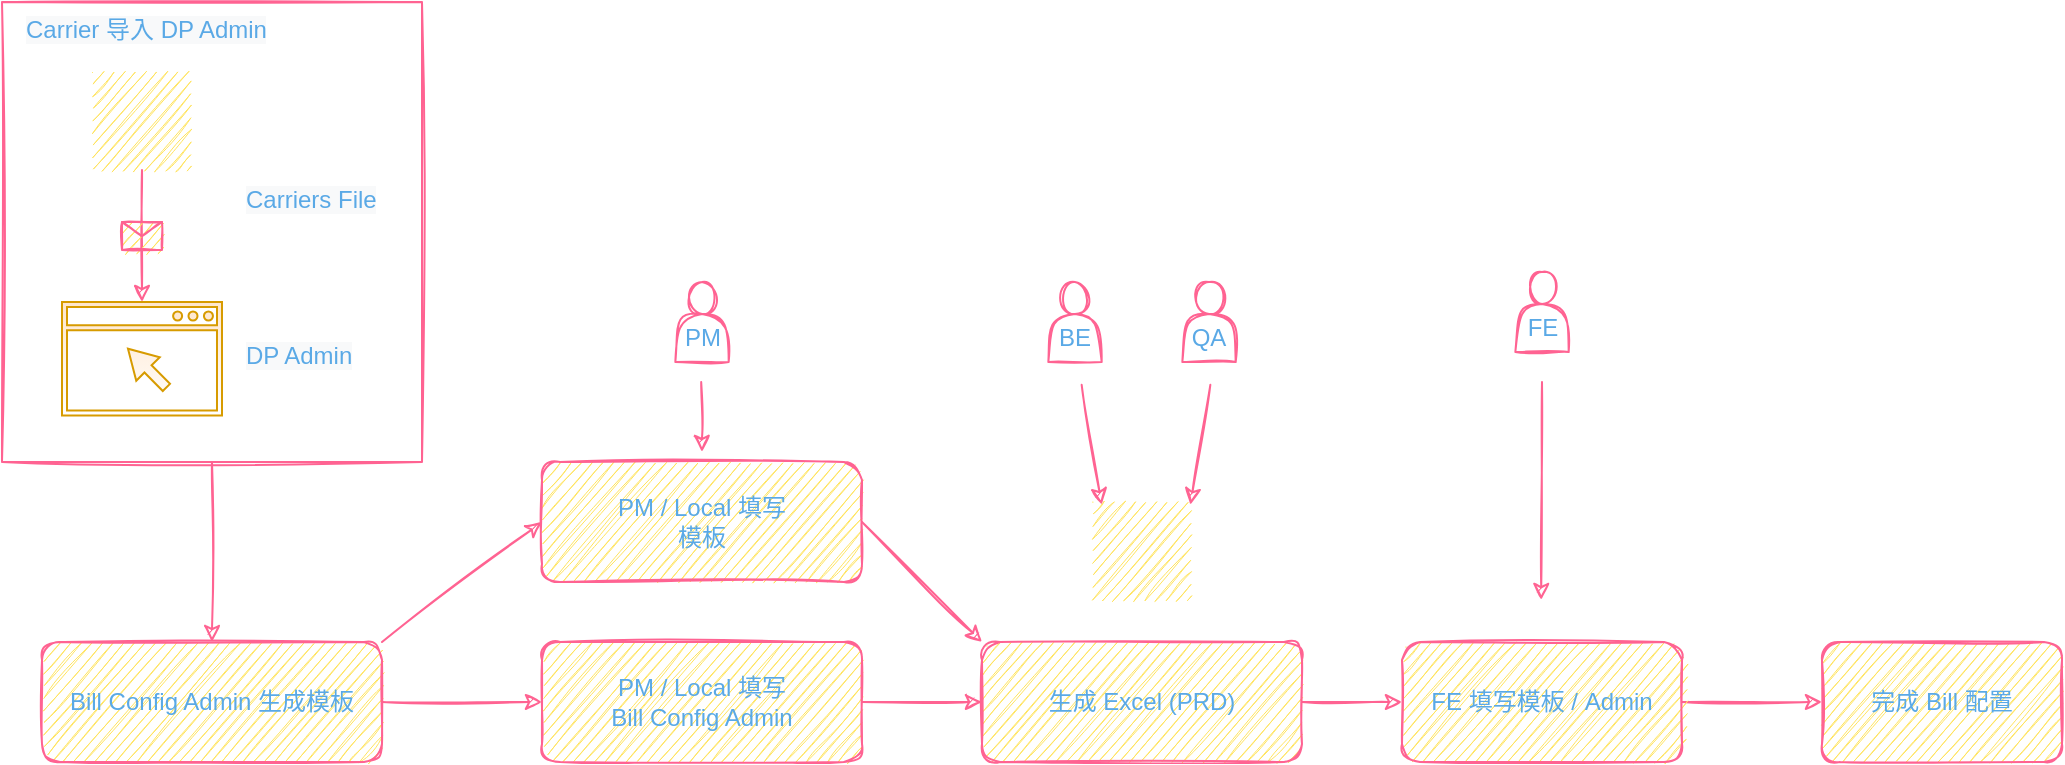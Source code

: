 <mxfile version="20.0.1" type="github">
  <diagram id="C5RBs43oDa-KdzZeNtuy" name="Page-1">
    <mxGraphModel dx="1234" dy="793" grid="1" gridSize="10" guides="1" tooltips="1" connect="1" arrows="1" fold="1" page="1" pageScale="1" pageWidth="827" pageHeight="1169" math="0" shadow="0">
      <root>
        <mxCell id="WIyWlLk6GJQsqaUBKTNV-0" />
        <mxCell id="WIyWlLk6GJQsqaUBKTNV-1" parent="WIyWlLk6GJQsqaUBKTNV-0" />
        <mxCell id="x7Frr8k84MyhuP3hxfto-6" value="" style="rounded=0;whiteSpace=wrap;html=1;sketch=1;fontColor=#5AA9E6;strokeColor=#FF6392;fillColor=none;" parent="WIyWlLk6GJQsqaUBKTNV-1" vertex="1">
          <mxGeometry x="40" y="80" width="210" height="230" as="geometry" />
        </mxCell>
        <mxCell id="x7Frr8k84MyhuP3hxfto-1" style="edgeStyle=orthogonalEdgeStyle;curved=0;rounded=1;sketch=1;orthogonalLoop=1;jettySize=auto;html=1;exitX=0.5;exitY=1;exitDx=0;exitDy=0;entryX=0.5;entryY=0;entryDx=0;entryDy=0;fontColor=#5AA9E6;strokeColor=#FF6392;fillColor=#FFE45E;" parent="WIyWlLk6GJQsqaUBKTNV-1" source="x7Frr8k84MyhuP3hxfto-6" target="x7Frr8k84MyhuP3hxfto-0" edge="1">
          <mxGeometry relative="1" as="geometry">
            <mxPoint x="220" y="260" as="sourcePoint" />
          </mxGeometry>
        </mxCell>
        <mxCell id="x7Frr8k84MyhuP3hxfto-13" style="edgeStyle=orthogonalEdgeStyle;curved=0;rounded=1;sketch=1;orthogonalLoop=1;jettySize=auto;html=1;exitX=1;exitY=0.5;exitDx=0;exitDy=0;fontColor=#5AA9E6;strokeColor=#FF6392;fillColor=#FFE45E;entryX=0;entryY=0.5;entryDx=0;entryDy=0;" parent="WIyWlLk6GJQsqaUBKTNV-1" source="x7Frr8k84MyhuP3hxfto-0" target="x7Frr8k84MyhuP3hxfto-16" edge="1">
          <mxGeometry relative="1" as="geometry">
            <mxPoint x="270" y="429.714" as="targetPoint" />
          </mxGeometry>
        </mxCell>
        <mxCell id="x7Frr8k84MyhuP3hxfto-0" value="Bill Config Admin 生成模板" style="rounded=1;whiteSpace=wrap;html=1;fontSize=12;glass=0;strokeWidth=1;shadow=0;sketch=1;fillColor=#FFE45E;strokeColor=#FF6392;fontColor=#5AA9E6;" parent="WIyWlLk6GJQsqaUBKTNV-1" vertex="1">
          <mxGeometry x="60" y="400" width="170" height="60" as="geometry" />
        </mxCell>
        <mxCell id="x7Frr8k84MyhuP3hxfto-4" value="" style="endArrow=classic;html=1;rounded=1;sketch=1;fontColor=#5AA9E6;strokeColor=#FF6392;fillColor=#FFE45E;curved=0;exitX=0.5;exitY=1;exitDx=0;exitDy=0;" parent="WIyWlLk6GJQsqaUBKTNV-1" source="x7Frr8k84MyhuP3hxfto-45" target="x7Frr8k84MyhuP3hxfto-41" edge="1">
          <mxGeometry relative="1" as="geometry">
            <mxPoint x="145" y="160" as="sourcePoint" />
            <mxPoint x="145" y="230" as="targetPoint" />
          </mxGeometry>
        </mxCell>
        <mxCell id="x7Frr8k84MyhuP3hxfto-5" value="" style="shape=message;html=1;outlineConnect=0;rounded=0;sketch=1;fontColor=#5AA9E6;strokeColor=#FF6392;fillColor=#FFE45E;" parent="x7Frr8k84MyhuP3hxfto-4" vertex="1">
          <mxGeometry width="20" height="14" relative="1" as="geometry">
            <mxPoint x="-10" y="-7" as="offset" />
          </mxGeometry>
        </mxCell>
        <mxCell id="x7Frr8k84MyhuP3hxfto-12" value="&lt;meta charset=&quot;utf-8&quot;&gt;&lt;span style=&quot;color: rgb(90, 169, 230); font-family: Helvetica; font-size: 12px; font-style: normal; font-variant-ligatures: normal; font-variant-caps: normal; font-weight: 400; letter-spacing: normal; orphans: 2; text-align: center; text-indent: 0px; text-transform: none; widows: 2; word-spacing: 0px; -webkit-text-stroke-width: 0px; background-color: rgb(248, 249, 250); text-decoration-thickness: initial; text-decoration-style: initial; text-decoration-color: initial; float: none; display: inline !important;&quot;&gt;Carrier 导入 DP Admin&lt;/span&gt;" style="text;whiteSpace=wrap;html=1;fontColor=#5AA9E6;" parent="WIyWlLk6GJQsqaUBKTNV-1" vertex="1">
          <mxGeometry x="50" y="80" width="150" height="30" as="geometry" />
        </mxCell>
        <mxCell id="x7Frr8k84MyhuP3hxfto-14" value="PM / Local 填写 &lt;br&gt;模板" style="rounded=1;whiteSpace=wrap;html=1;fontSize=12;glass=0;strokeWidth=1;shadow=0;sketch=1;fillColor=#FFE45E;strokeColor=#FF6392;fontColor=#5AA9E6;" parent="WIyWlLk6GJQsqaUBKTNV-1" vertex="1">
          <mxGeometry x="310" y="310" width="160" height="60" as="geometry" />
        </mxCell>
        <mxCell id="x7Frr8k84MyhuP3hxfto-24" style="edgeStyle=orthogonalEdgeStyle;curved=0;rounded=1;sketch=1;orthogonalLoop=1;jettySize=auto;html=1;exitX=1;exitY=0.5;exitDx=0;exitDy=0;entryX=0;entryY=0.5;entryDx=0;entryDy=0;fontColor=#5AA9E6;strokeColor=#FF6392;fillColor=#FFE45E;" parent="WIyWlLk6GJQsqaUBKTNV-1" source="x7Frr8k84MyhuP3hxfto-16" target="x7Frr8k84MyhuP3hxfto-22" edge="1">
          <mxGeometry relative="1" as="geometry" />
        </mxCell>
        <mxCell id="x7Frr8k84MyhuP3hxfto-16" value="PM / Local 填写&lt;br&gt;Bill Config Admin" style="rounded=1;whiteSpace=wrap;html=1;fontSize=12;glass=0;strokeWidth=1;shadow=0;sketch=1;fillColor=#FFE45E;strokeColor=#FF6392;fontColor=#5AA9E6;" parent="WIyWlLk6GJQsqaUBKTNV-1" vertex="1">
          <mxGeometry x="310" y="400" width="160" height="60" as="geometry" />
        </mxCell>
        <mxCell id="x7Frr8k84MyhuP3hxfto-21" value="" style="endArrow=classic;html=1;rounded=1;sketch=1;fontColor=#5AA9E6;strokeColor=#FF6392;fillColor=#FFE45E;curved=0;entryX=0;entryY=0.5;entryDx=0;entryDy=0;exitX=1;exitY=0;exitDx=0;exitDy=0;" parent="WIyWlLk6GJQsqaUBKTNV-1" source="x7Frr8k84MyhuP3hxfto-0" target="x7Frr8k84MyhuP3hxfto-14" edge="1">
          <mxGeometry width="50" height="50" relative="1" as="geometry">
            <mxPoint x="180" y="560" as="sourcePoint" />
            <mxPoint x="230" y="510" as="targetPoint" />
          </mxGeometry>
        </mxCell>
        <mxCell id="x7Frr8k84MyhuP3hxfto-26" value="" style="edgeStyle=orthogonalEdgeStyle;curved=0;rounded=1;sketch=1;orthogonalLoop=1;jettySize=auto;html=1;fontColor=#5AA9E6;strokeColor=#FF6392;fillColor=#FFE45E;" parent="WIyWlLk6GJQsqaUBKTNV-1" source="x7Frr8k84MyhuP3hxfto-22" target="x7Frr8k84MyhuP3hxfto-25" edge="1">
          <mxGeometry relative="1" as="geometry" />
        </mxCell>
        <mxCell id="x7Frr8k84MyhuP3hxfto-22" value="生成 Excel (PRD)" style="rounded=1;whiteSpace=wrap;html=1;fontSize=12;glass=0;strokeWidth=1;shadow=0;sketch=1;fillColor=#FFE45E;strokeColor=#FF6392;fontColor=#5AA9E6;" parent="WIyWlLk6GJQsqaUBKTNV-1" vertex="1">
          <mxGeometry x="530" y="400" width="160" height="60" as="geometry" />
        </mxCell>
        <mxCell id="x7Frr8k84MyhuP3hxfto-23" value="" style="endArrow=classic;html=1;rounded=1;sketch=1;fontColor=#5AA9E6;strokeColor=#FF6392;fillColor=#FFE45E;curved=0;entryX=0;entryY=0;entryDx=0;entryDy=0;exitX=1;exitY=0.5;exitDx=0;exitDy=0;" parent="WIyWlLk6GJQsqaUBKTNV-1" source="x7Frr8k84MyhuP3hxfto-14" target="x7Frr8k84MyhuP3hxfto-22" edge="1">
          <mxGeometry width="50" height="50" relative="1" as="geometry">
            <mxPoint x="240" y="410" as="sourcePoint" />
            <mxPoint x="320" y="350" as="targetPoint" />
          </mxGeometry>
        </mxCell>
        <mxCell id="x7Frr8k84MyhuP3hxfto-32" value="" style="edgeStyle=orthogonalEdgeStyle;curved=0;rounded=1;sketch=1;orthogonalLoop=1;jettySize=auto;html=1;fontColor=#5AA9E6;strokeColor=#FF6392;fillColor=#FFE45E;" parent="WIyWlLk6GJQsqaUBKTNV-1" source="x7Frr8k84MyhuP3hxfto-25" target="x7Frr8k84MyhuP3hxfto-31" edge="1">
          <mxGeometry relative="1" as="geometry" />
        </mxCell>
        <mxCell id="x7Frr8k84MyhuP3hxfto-25" value="FE 填写模板 / Admin" style="fillColor=#FFE45E;strokeColor=#FF6392;fontColor=#5AA9E6;rounded=1;glass=0;strokeWidth=1;shadow=0;sketch=1;align=center;whiteSpace=wrap;html=1;labelBackgroundColor=none;labelBorderColor=none;" parent="WIyWlLk6GJQsqaUBKTNV-1" vertex="1">
          <mxGeometry x="740" y="400" width="140" height="60" as="geometry" />
        </mxCell>
        <mxCell id="x7Frr8k84MyhuP3hxfto-31" value="完成 Bill 配置" style="whiteSpace=wrap;html=1;fillColor=#FFE45E;strokeColor=#FF6392;fontColor=#5AA9E6;rounded=1;glass=0;strokeWidth=1;shadow=0;sketch=1;labelBackgroundColor=none;labelBorderColor=none;" parent="WIyWlLk6GJQsqaUBKTNV-1" vertex="1">
          <mxGeometry x="950" y="400" width="120" height="60" as="geometry" />
        </mxCell>
        <mxCell id="x7Frr8k84MyhuP3hxfto-33" value="&lt;br&gt;QA" style="shape=actor;whiteSpace=wrap;html=1;rounded=0;labelBackgroundColor=none;labelBorderColor=none;sketch=1;fontColor=#5AA9E6;strokeColor=#FF6392;fillColor=none;" parent="WIyWlLk6GJQsqaUBKTNV-1" vertex="1">
          <mxGeometry x="630.17" y="220" width="26.67" height="40" as="geometry" />
        </mxCell>
        <mxCell id="x7Frr8k84MyhuP3hxfto-41" value="" style="sketch=0;pointerEvents=1;shadow=0;dashed=0;html=1;strokeColor=#d79b00;fillColor=#ffe6cc;aspect=fixed;labelPosition=center;verticalLabelPosition=bottom;verticalAlign=top;align=center;outlineConnect=0;shape=mxgraph.vvd.web_browser;rounded=0;labelBackgroundColor=none;labelBorderColor=none;fontSize=12;gradientColor=#ffffff;" parent="WIyWlLk6GJQsqaUBKTNV-1" vertex="1">
          <mxGeometry x="70" y="230" width="80" height="56.8" as="geometry" />
        </mxCell>
        <mxCell id="x7Frr8k84MyhuP3hxfto-43" value="&lt;span style=&quot;color: rgb(90, 169, 230); font-family: Helvetica; font-size: 12px; font-style: normal; font-variant-ligatures: normal; font-variant-caps: normal; font-weight: 400; letter-spacing: normal; orphans: 2; text-align: center; text-indent: 0px; text-transform: none; widows: 2; word-spacing: 0px; -webkit-text-stroke-width: 0px; background-color: rgb(248, 249, 250); text-decoration-thickness: initial; text-decoration-style: initial; text-decoration-color: initial; float: none; display: inline !important;&quot;&gt;DP Admin&lt;br&gt;&lt;/span&gt;" style="text;whiteSpace=wrap;html=1;fontColor=#5AA9E6;" parent="WIyWlLk6GJQsqaUBKTNV-1" vertex="1">
          <mxGeometry x="160" y="243.4" width="60" height="30" as="geometry" />
        </mxCell>
        <mxCell id="x7Frr8k84MyhuP3hxfto-45" value="" style="shape=image;html=1;verticalAlign=top;verticalLabelPosition=bottom;labelBackgroundColor=#ffffff;imageAspect=0;aspect=fixed;image=https://cdn0.iconfinder.com/data/icons/logos-brands/24/logo_brand_brands_logos_excel-128.png;rounded=0;labelBorderColor=none;sketch=1;fontSize=12;fontColor=#5AA9E6;strokeColor=#FF6392;fillColor=none;gradientColor=#ffffff;imageBackground=#FFE45E;imageBorder=none;fillStyle=auto;" parent="WIyWlLk6GJQsqaUBKTNV-1" vertex="1">
          <mxGeometry x="85.5" y="115" width="49" height="49" as="geometry" />
        </mxCell>
        <mxCell id="x7Frr8k84MyhuP3hxfto-46" value="&lt;span style=&quot;color: rgb(90, 169, 230); font-family: Helvetica; font-size: 12px; font-style: normal; font-variant-ligatures: normal; font-variant-caps: normal; font-weight: 400; letter-spacing: normal; orphans: 2; text-align: center; text-indent: 0px; text-transform: none; widows: 2; word-spacing: 0px; -webkit-text-stroke-width: 0px; background-color: rgb(248, 249, 250); text-decoration-thickness: initial; text-decoration-style: initial; text-decoration-color: initial; float: none; display: inline !important;&quot;&gt;Carriers File&lt;/span&gt;" style="text;whiteSpace=wrap;html=1;fontColor=#5AA9E6;" parent="WIyWlLk6GJQsqaUBKTNV-1" vertex="1">
          <mxGeometry x="160" y="164.5" width="130" height="30" as="geometry" />
        </mxCell>
        <mxCell id="x7Frr8k84MyhuP3hxfto-47" value="&lt;br&gt;BE" style="shape=actor;whiteSpace=wrap;html=1;rounded=0;labelBackgroundColor=none;labelBorderColor=none;sketch=1;fontColor=#5AA9E6;strokeColor=#FF6392;fillColor=none;" parent="WIyWlLk6GJQsqaUBKTNV-1" vertex="1">
          <mxGeometry x="563.17" y="220" width="26.67" height="40" as="geometry" />
        </mxCell>
        <mxCell id="x7Frr8k84MyhuP3hxfto-53" value="" style="endArrow=classic;html=1;rounded=1;sketch=1;fontSize=12;fontColor=#5AA9E6;strokeColor=#FF6392;fillColor=#FFE45E;curved=0;" parent="WIyWlLk6GJQsqaUBKTNV-1" edge="1">
          <mxGeometry width="50" height="50" relative="1" as="geometry">
            <mxPoint x="579.84" y="271.4" as="sourcePoint" />
            <mxPoint x="589.84" y="331.4" as="targetPoint" />
          </mxGeometry>
        </mxCell>
        <mxCell id="x7Frr8k84MyhuP3hxfto-54" value="" style="endArrow=classic;html=1;rounded=1;sketch=1;fontSize=12;fontColor=#5AA9E6;strokeColor=#FF6392;fillColor=#FFE45E;curved=0;" parent="WIyWlLk6GJQsqaUBKTNV-1" edge="1">
          <mxGeometry width="50" height="50" relative="1" as="geometry">
            <mxPoint x="644.17" y="271.4" as="sourcePoint" />
            <mxPoint x="634.17" y="331.4" as="targetPoint" />
          </mxGeometry>
        </mxCell>
        <mxCell id="x7Frr8k84MyhuP3hxfto-55" value="" style="shape=image;html=1;verticalAlign=top;verticalLabelPosition=bottom;labelBackgroundColor=#ffffff;imageAspect=0;aspect=fixed;image=https://cdn0.iconfinder.com/data/icons/logos-brands/24/logo_brand_brands_logos_excel-128.png;rounded=0;labelBorderColor=none;sketch=1;fontSize=12;fontColor=#5AA9E6;strokeColor=#FF6392;fillColor=none;gradientColor=#ffffff;imageBackground=#FFE45E;imageBorder=none;fillStyle=auto;" parent="WIyWlLk6GJQsqaUBKTNV-1" vertex="1">
          <mxGeometry x="585.51" y="330" width="49" height="49" as="geometry" />
        </mxCell>
        <mxCell id="x7Frr8k84MyhuP3hxfto-56" value="&lt;br&gt;FE" style="shape=actor;whiteSpace=wrap;html=1;rounded=0;labelBackgroundColor=none;labelBorderColor=none;sketch=1;fontColor=#5AA9E6;strokeColor=#FF6392;fillColor=none;" parent="WIyWlLk6GJQsqaUBKTNV-1" vertex="1">
          <mxGeometry x="796.67" y="215" width="26.67" height="40" as="geometry" />
        </mxCell>
        <mxCell id="x7Frr8k84MyhuP3hxfto-57" value="&lt;br&gt;PM" style="shape=actor;whiteSpace=wrap;html=1;rounded=0;labelBackgroundColor=none;labelBorderColor=none;sketch=1;fontColor=#5AA9E6;strokeColor=#FF6392;fillColor=none;" parent="WIyWlLk6GJQsqaUBKTNV-1" vertex="1">
          <mxGeometry x="376.67" y="220" width="26.67" height="40" as="geometry" />
        </mxCell>
        <mxCell id="x7Frr8k84MyhuP3hxfto-58" value="" style="endArrow=classic;html=1;rounded=1;sketch=1;fontSize=12;fontColor=#5AA9E6;strokeColor=#FF6392;fillColor=#FFE45E;curved=0;" parent="WIyWlLk6GJQsqaUBKTNV-1" edge="1">
          <mxGeometry width="50" height="50" relative="1" as="geometry">
            <mxPoint x="810" y="270" as="sourcePoint" />
            <mxPoint x="809.6" y="379" as="targetPoint" />
          </mxGeometry>
        </mxCell>
        <mxCell id="x7Frr8k84MyhuP3hxfto-59" value="" style="endArrow=classic;html=1;rounded=1;sketch=1;fontSize=12;fontColor=#5AA9E6;strokeColor=#FF6392;fillColor=#FFE45E;curved=0;" parent="WIyWlLk6GJQsqaUBKTNV-1" edge="1">
          <mxGeometry width="50" height="50" relative="1" as="geometry">
            <mxPoint x="389.6" y="270" as="sourcePoint" />
            <mxPoint x="389.99" y="305" as="targetPoint" />
          </mxGeometry>
        </mxCell>
      </root>
    </mxGraphModel>
  </diagram>
</mxfile>
